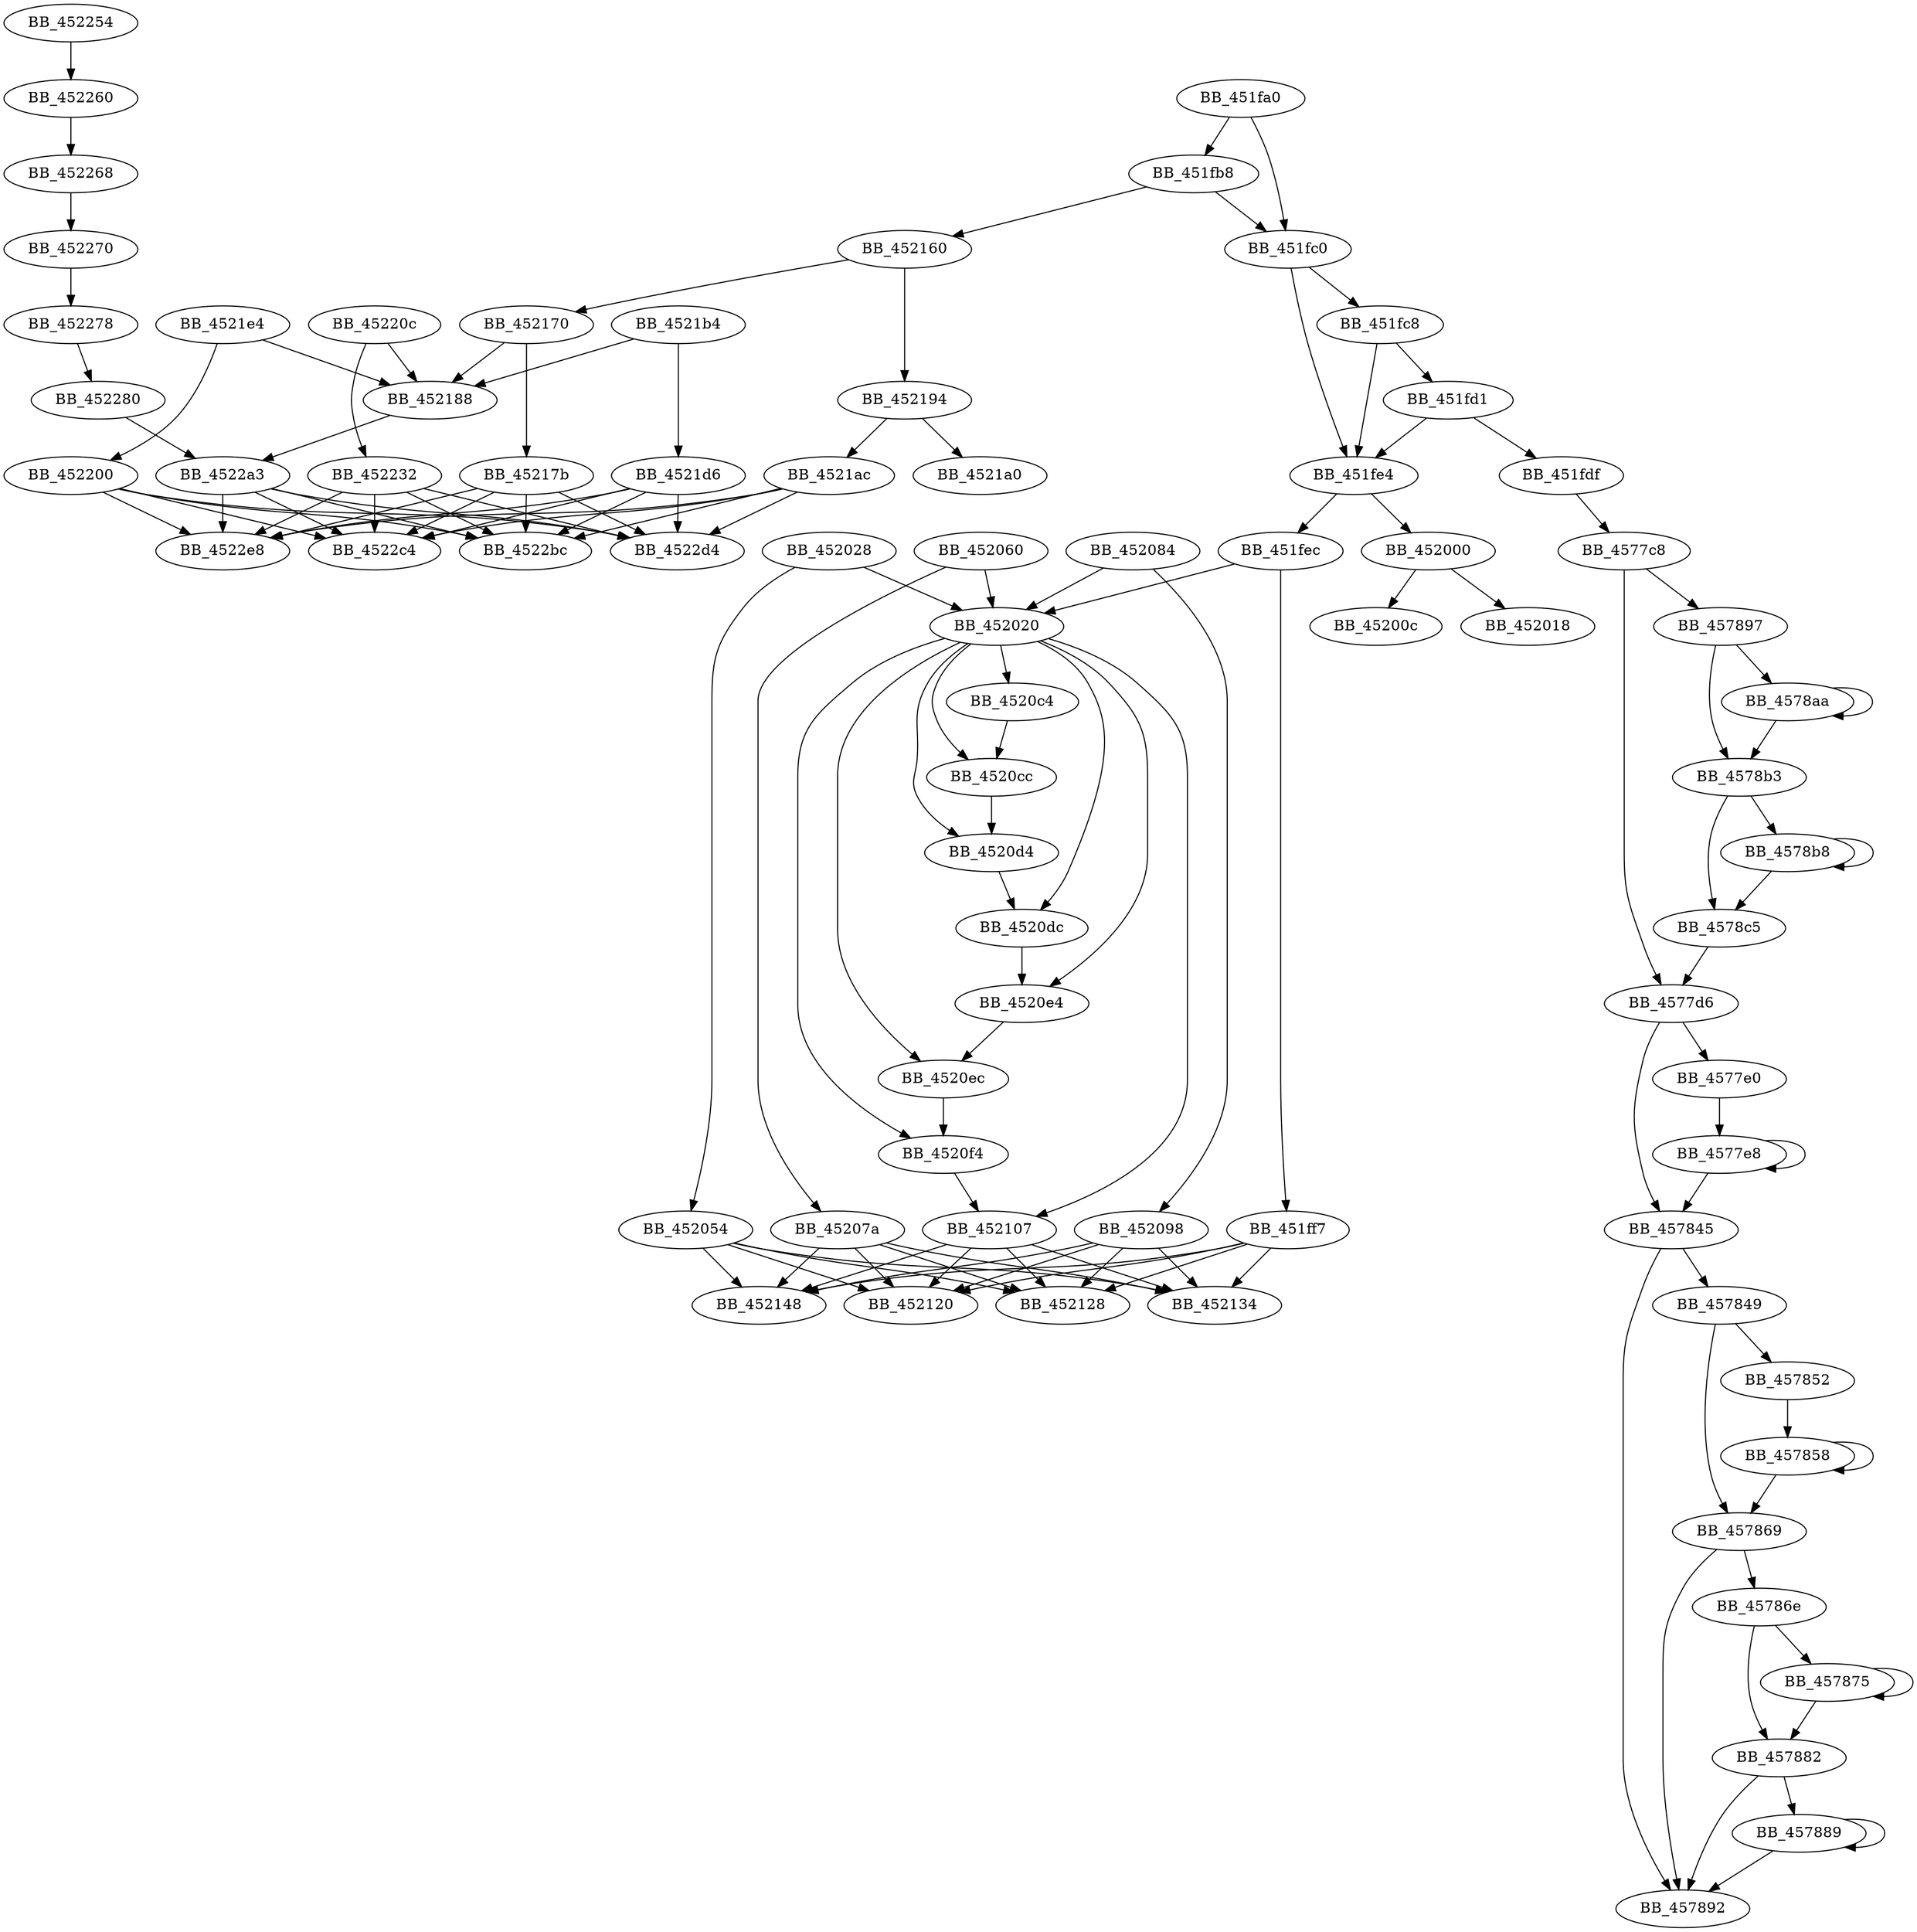 DiGraph sub_451FA0{
BB_451fa0->BB_451fb8
BB_451fa0->BB_451fc0
BB_451fb8->BB_451fc0
BB_451fb8->BB_452160
BB_451fc0->BB_451fc8
BB_451fc0->BB_451fe4
BB_451fc8->BB_451fd1
BB_451fc8->BB_451fe4
BB_451fd1->BB_451fdf
BB_451fd1->BB_451fe4
BB_451fdf->BB_4577c8
BB_451fe4->BB_451fec
BB_451fe4->BB_452000
BB_451fec->BB_451ff7
BB_451fec->BB_452020
BB_451ff7->BB_452120
BB_451ff7->BB_452128
BB_451ff7->BB_452134
BB_451ff7->BB_452148
BB_452000->BB_45200c
BB_452000->BB_452018
BB_452020->BB_4520c4
BB_452020->BB_4520cc
BB_452020->BB_4520d4
BB_452020->BB_4520dc
BB_452020->BB_4520e4
BB_452020->BB_4520ec
BB_452020->BB_4520f4
BB_452020->BB_452107
BB_452028->BB_452020
BB_452028->BB_452054
BB_452054->BB_452120
BB_452054->BB_452128
BB_452054->BB_452134
BB_452054->BB_452148
BB_452060->BB_452020
BB_452060->BB_45207a
BB_45207a->BB_452120
BB_45207a->BB_452128
BB_45207a->BB_452134
BB_45207a->BB_452148
BB_452084->BB_452020
BB_452084->BB_452098
BB_452098->BB_452120
BB_452098->BB_452128
BB_452098->BB_452134
BB_452098->BB_452148
BB_4520c4->BB_4520cc
BB_4520cc->BB_4520d4
BB_4520d4->BB_4520dc
BB_4520dc->BB_4520e4
BB_4520e4->BB_4520ec
BB_4520ec->BB_4520f4
BB_4520f4->BB_452107
BB_452107->BB_452120
BB_452107->BB_452128
BB_452107->BB_452134
BB_452107->BB_452148
BB_452160->BB_452170
BB_452160->BB_452194
BB_452170->BB_45217b
BB_452170->BB_452188
BB_45217b->BB_4522bc
BB_45217b->BB_4522c4
BB_45217b->BB_4522d4
BB_45217b->BB_4522e8
BB_452188->BB_4522a3
BB_452194->BB_4521a0
BB_452194->BB_4521ac
BB_4521ac->BB_4522bc
BB_4521ac->BB_4522c4
BB_4521ac->BB_4522d4
BB_4521ac->BB_4522e8
BB_4521b4->BB_452188
BB_4521b4->BB_4521d6
BB_4521d6->BB_4522bc
BB_4521d6->BB_4522c4
BB_4521d6->BB_4522d4
BB_4521d6->BB_4522e8
BB_4521e4->BB_452188
BB_4521e4->BB_452200
BB_452200->BB_4522bc
BB_452200->BB_4522c4
BB_452200->BB_4522d4
BB_452200->BB_4522e8
BB_45220c->BB_452188
BB_45220c->BB_452232
BB_452232->BB_4522bc
BB_452232->BB_4522c4
BB_452232->BB_4522d4
BB_452232->BB_4522e8
BB_452254->BB_452260
BB_452260->BB_452268
BB_452268->BB_452270
BB_452270->BB_452278
BB_452278->BB_452280
BB_452280->BB_4522a3
BB_4522a3->BB_4522bc
BB_4522a3->BB_4522c4
BB_4522a3->BB_4522d4
BB_4522a3->BB_4522e8
BB_4577c8->BB_4577d6
BB_4577c8->BB_457897
BB_4577d6->BB_4577e0
BB_4577d6->BB_457845
BB_4577e0->BB_4577e8
BB_4577e8->BB_4577e8
BB_4577e8->BB_457845
BB_457845->BB_457849
BB_457845->BB_457892
BB_457849->BB_457852
BB_457849->BB_457869
BB_457852->BB_457858
BB_457858->BB_457858
BB_457858->BB_457869
BB_457869->BB_45786e
BB_457869->BB_457892
BB_45786e->BB_457875
BB_45786e->BB_457882
BB_457875->BB_457875
BB_457875->BB_457882
BB_457882->BB_457889
BB_457882->BB_457892
BB_457889->BB_457889
BB_457889->BB_457892
BB_457897->BB_4578aa
BB_457897->BB_4578b3
BB_4578aa->BB_4578aa
BB_4578aa->BB_4578b3
BB_4578b3->BB_4578b8
BB_4578b3->BB_4578c5
BB_4578b8->BB_4578b8
BB_4578b8->BB_4578c5
BB_4578c5->BB_4577d6
}

